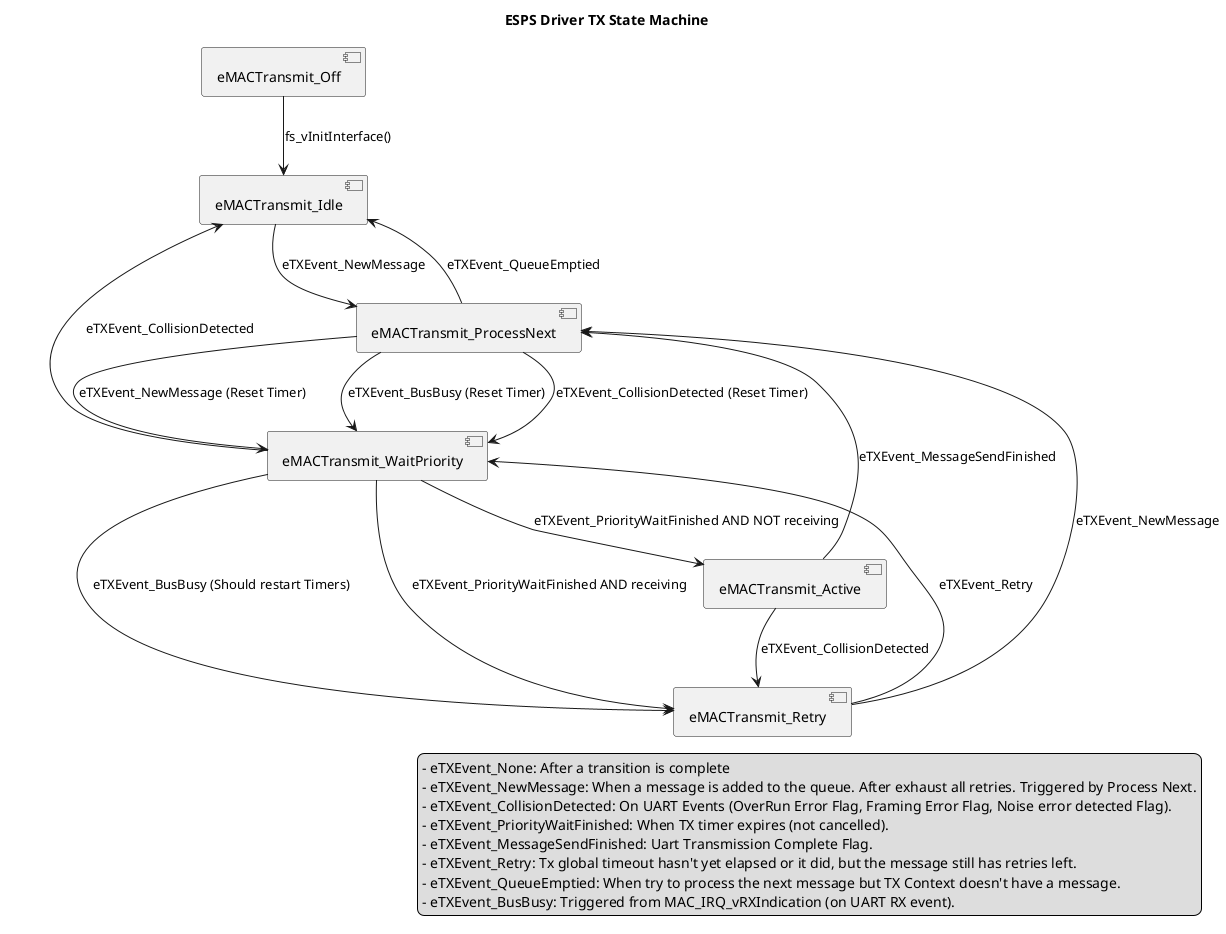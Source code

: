@startuml

title ESPS Driver TX State Machine

' List of states
[eMACTransmit_Off]
[eMACTransmit_Idle]
[eMACTransmit_WaitPriority]
[eMACTransmit_Active]
[eMACTransmit_ProcessNext]
[eMACTransmit_Retry]

legend right
- eTXEvent_None: After a transition is complete
- eTXEvent_NewMessage: When a message is added to the queue. After exhaust all retries. Triggered by Process Next.
- eTXEvent_CollisionDetected: On UART Events (OverRun Error Flag, Framing Error Flag, Noise error detected Flag).
- eTXEvent_PriorityWaitFinished: When TX timer expires (not cancelled).
- eTXEvent_MessageSendFinished: Uart Transmission Complete Flag.
- eTXEvent_Retry: Tx global timeout hasn't yet elapsed or it did, but the message still has retries left.
- eTXEvent_QueueEmptied: When try to process the next message but TX Context doesn't have a message.
- eTXEvent_BusBusy: Triggered from MAC_IRQ_vRXIndication (on UART RX event).
endlegend

[eMACTransmit_Off]          --> [eMACTransmit_Idle]          : fs_vInitInterface()

[eMACTransmit_Idle]         --> [eMACTransmit_ProcessNext]   : eTXEvent_NewMessage

[eMACTransmit_WaitPriority] --> [eMACTransmit_Retry]         : eTXEvent_BusBusy (Should restart Timers)
[eMACTransmit_WaitPriority] --> [eMACTransmit_Idle]          : eTXEvent_CollisionDetected
[eMACTransmit_WaitPriority] --> [eMACTransmit_Active]        : eTXEvent_PriorityWaitFinished AND NOT receiving
[eMACTransmit_WaitPriority] --> [eMACTransmit_Retry]         : eTXEvent_PriorityWaitFinished AND receiving

[eMACTransmit_Active]       --> [eMACTransmit_Retry]         : eTXEvent_CollisionDetected
[eMACTransmit_Active]       --> [eMACTransmit_ProcessNext]   : eTXEvent_MessageSendFinished

[eMACTransmit_ProcessNext]  --> [eMACTransmit_Idle]          : eTXEvent_QueueEmptied
[eMACTransmit_ProcessNext]  --> [eMACTransmit_WaitPriority]  : eTXEvent_NewMessage (Reset Timer)
[eMACTransmit_ProcessNext]  --> [eMACTransmit_WaitPriority]  : eTXEvent_BusBusy (Reset Timer)
[eMACTransmit_ProcessNext]  --> [eMACTransmit_WaitPriority]  : eTXEvent_CollisionDetected (Reset Timer)

[eMACTransmit_Retry]        --> [eMACTransmit_WaitPriority]  : eTXEvent_Retry
[eMACTransmit_Retry]        --> [eMACTransmit_ProcessNext]   : eTXEvent_NewMessage

@enduml
